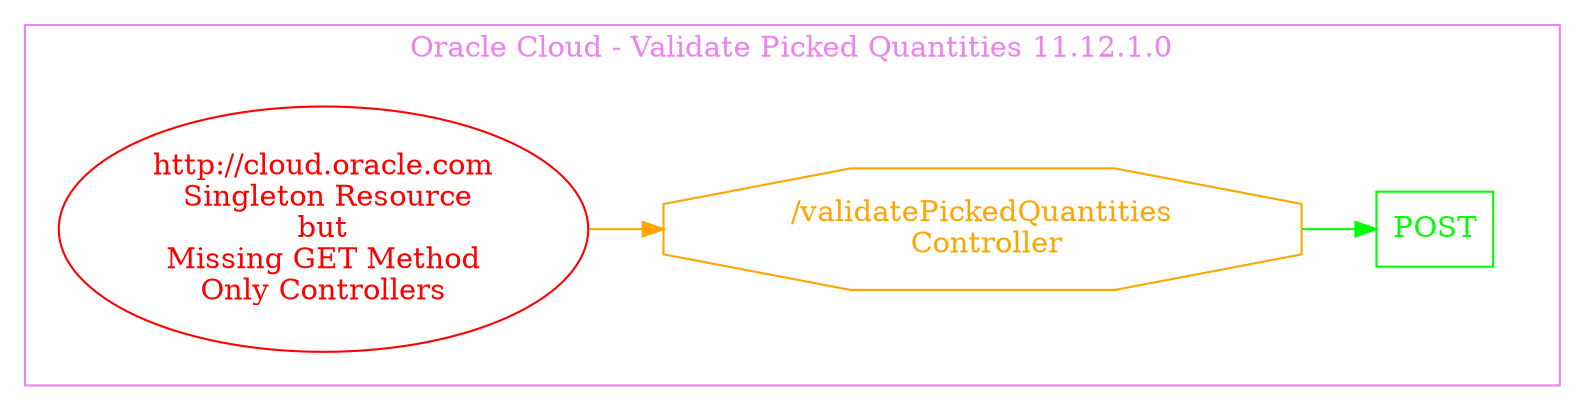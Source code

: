 digraph Cloud_Computing_REST_API {
rankdir="LR";
subgraph cluster_0 {
label="Oracle Cloud - Validate Picked Quantities 11.12.1.0"
color=violet
fontcolor=violet
subgraph cluster_1 {
label=""
color=white
fontcolor=white
node1 [label="http://cloud.oracle.com\n Singleton Resource\nbut\nMissing GET Method\nOnly Controllers", shape="ellipse", color="red", fontcolor="red"]
node1 -> node2 [color="orange", fontcolor="orange"]
subgraph cluster_2 {
label=""
color=white
fontcolor=white
node2 [label="/validatePickedQuantities\n Controller", shape="octagon", color="orange", fontcolor="orange"]
node2 -> node3 [color="green", fontcolor="green"]
subgraph cluster_3 {
label=""
color=white
fontcolor=white
node3 [label="POST", shape="box", color="green", fontcolor="green"]
}
}
}
}
}
